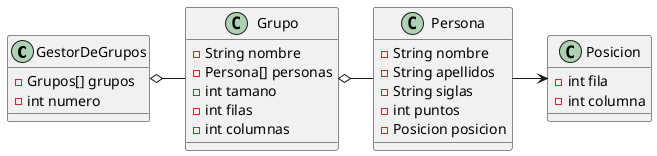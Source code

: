 @startuml
class GestorDeGrupos {
- Grupos[] grupos
- int numero
}
class Grupo {
- String nombre
- Persona[] personas
- int tamano
- int filas
- int columnas
}
class Persona {
- String nombre
- String apellidos
- String siglas
- int puntos
- Posicion posicion
}
class Posicion {
- int fila
- int columna
}
GestorDeGrupos o-right- Grupo
Grupo o-right- Persona
Persona -right-> Posicion
@enduml